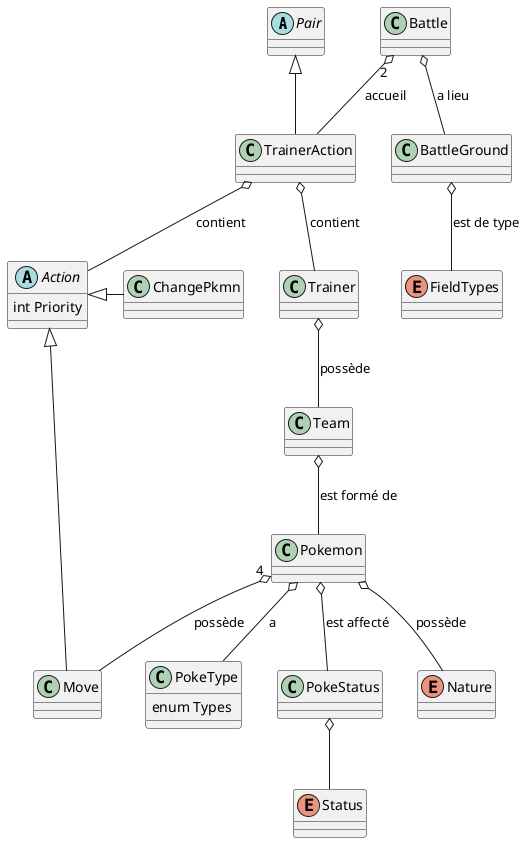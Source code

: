 @startuml
'https://plantuml.com/class-diagram

abstract class Pair
class ChangePkmn
enum FieldTypes

Pair <|-- TrainerAction
TrainerAction o-- Trainer : contient
TrainerAction o-- Action : contient

Action <|- Move
Action <|- ChangePkmn
Pokemon "4" o-- Move : possède
Pokemon o-- PokeType : a
Pokemon o-- PokeStatus : est affecté
Pokemon o-- Nature : possède
Team o-- Pokemon : est formé de
Trainer o-- Team : possède
PokeStatus o-- Status
BattleGround o-- FieldTypes : est de type

Battle "2" o-- TrainerAction : accueil
Battle o-- BattleGround : a lieu

class Battle {
}

class Move {
}

class Team {
}

class Trainer {

}

class Pokemon {

}

class TrainerAction {

}

class PokeStatus {
}

class PokeType {
enum Types
}

abstract class Action {
int Priority
}

enum Nature
class BattleGround
enum Status

@enduml